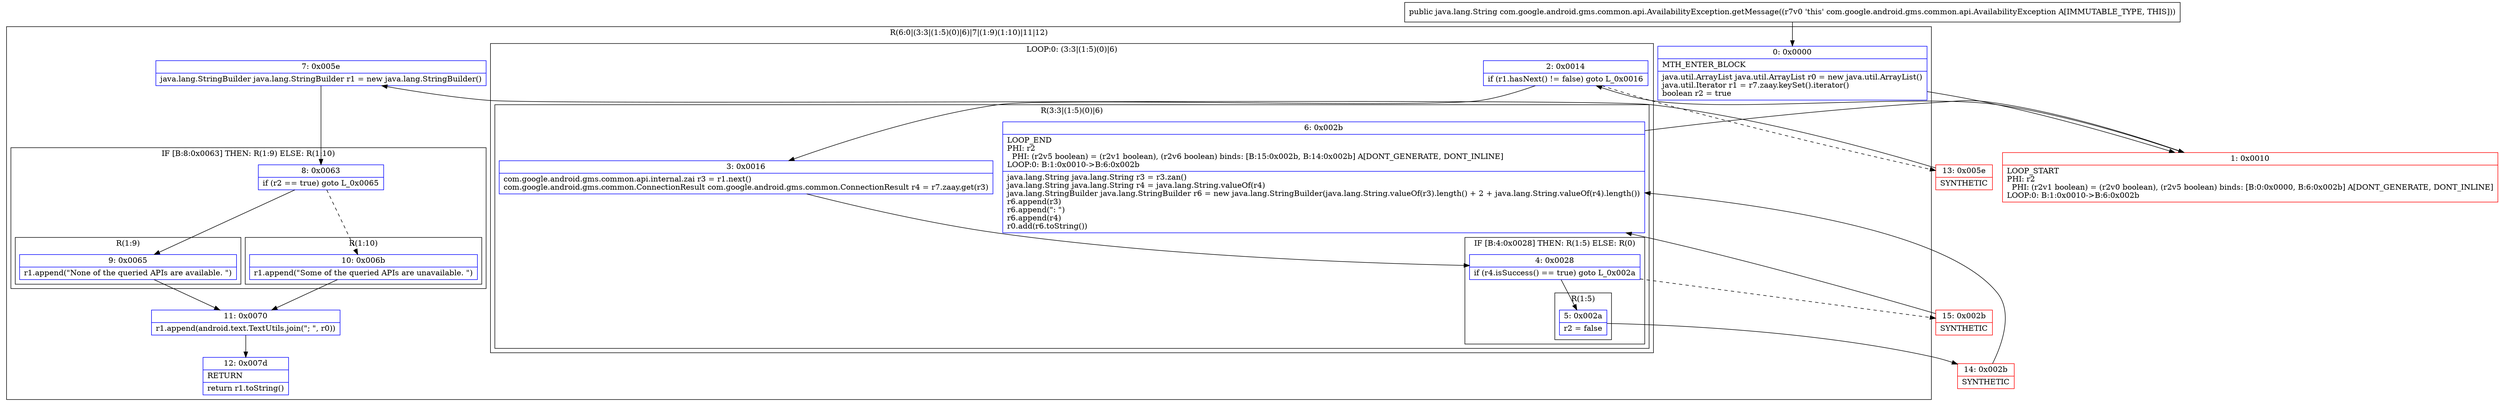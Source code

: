 digraph "CFG forcom.google.android.gms.common.api.AvailabilityException.getMessage()Ljava\/lang\/String;" {
subgraph cluster_Region_416395714 {
label = "R(6:0|(3:3|(1:5)(0)|6)|7|(1:9)(1:10)|11|12)";
node [shape=record,color=blue];
Node_0 [shape=record,label="{0\:\ 0x0000|MTH_ENTER_BLOCK\l|java.util.ArrayList java.util.ArrayList r0 = new java.util.ArrayList()\ljava.util.Iterator r1 = r7.zaay.keySet().iterator()\lboolean r2 = true\l}"];
subgraph cluster_LoopRegion_1766660648 {
label = "LOOP:0: (3:3|(1:5)(0)|6)";
node [shape=record,color=blue];
Node_2 [shape=record,label="{2\:\ 0x0014|if (r1.hasNext() != false) goto L_0x0016\l}"];
subgraph cluster_Region_1478033780 {
label = "R(3:3|(1:5)(0)|6)";
node [shape=record,color=blue];
Node_3 [shape=record,label="{3\:\ 0x0016|com.google.android.gms.common.api.internal.zai r3 = r1.next()\lcom.google.android.gms.common.ConnectionResult com.google.android.gms.common.ConnectionResult r4 = r7.zaay.get(r3)\l}"];
subgraph cluster_IfRegion_731976525 {
label = "IF [B:4:0x0028] THEN: R(1:5) ELSE: R(0)";
node [shape=record,color=blue];
Node_4 [shape=record,label="{4\:\ 0x0028|if (r4.isSuccess() == true) goto L_0x002a\l}"];
subgraph cluster_Region_536141492 {
label = "R(1:5)";
node [shape=record,color=blue];
Node_5 [shape=record,label="{5\:\ 0x002a|r2 = false\l}"];
}
subgraph cluster_Region_821802651 {
label = "R(0)";
node [shape=record,color=blue];
}
}
Node_6 [shape=record,label="{6\:\ 0x002b|LOOP_END\lPHI: r2 \l  PHI: (r2v5 boolean) = (r2v1 boolean), (r2v6 boolean) binds: [B:15:0x002b, B:14:0x002b] A[DONT_GENERATE, DONT_INLINE]\lLOOP:0: B:1:0x0010\-\>B:6:0x002b\l|java.lang.String java.lang.String r3 = r3.zan()\ljava.lang.String java.lang.String r4 = java.lang.String.valueOf(r4)\ljava.lang.StringBuilder java.lang.StringBuilder r6 = new java.lang.StringBuilder(java.lang.String.valueOf(r3).length() + 2 + java.lang.String.valueOf(r4).length())\lr6.append(r3)\lr6.append(\": \")\lr6.append(r4)\lr0.add(r6.toString())\l}"];
}
}
Node_7 [shape=record,label="{7\:\ 0x005e|java.lang.StringBuilder java.lang.StringBuilder r1 = new java.lang.StringBuilder()\l}"];
subgraph cluster_IfRegion_399581643 {
label = "IF [B:8:0x0063] THEN: R(1:9) ELSE: R(1:10)";
node [shape=record,color=blue];
Node_8 [shape=record,label="{8\:\ 0x0063|if (r2 == true) goto L_0x0065\l}"];
subgraph cluster_Region_35380562 {
label = "R(1:9)";
node [shape=record,color=blue];
Node_9 [shape=record,label="{9\:\ 0x0065|r1.append(\"None of the queried APIs are available. \")\l}"];
}
subgraph cluster_Region_303660740 {
label = "R(1:10)";
node [shape=record,color=blue];
Node_10 [shape=record,label="{10\:\ 0x006b|r1.append(\"Some of the queried APIs are unavailable. \")\l}"];
}
}
Node_11 [shape=record,label="{11\:\ 0x0070|r1.append(android.text.TextUtils.join(\"; \", r0))\l}"];
Node_12 [shape=record,label="{12\:\ 0x007d|RETURN\l|return r1.toString()\l}"];
}
Node_1 [shape=record,color=red,label="{1\:\ 0x0010|LOOP_START\lPHI: r2 \l  PHI: (r2v1 boolean) = (r2v0 boolean), (r2v5 boolean) binds: [B:0:0x0000, B:6:0x002b] A[DONT_GENERATE, DONT_INLINE]\lLOOP:0: B:1:0x0010\-\>B:6:0x002b\l}"];
Node_13 [shape=record,color=red,label="{13\:\ 0x005e|SYNTHETIC\l}"];
Node_14 [shape=record,color=red,label="{14\:\ 0x002b|SYNTHETIC\l}"];
Node_15 [shape=record,color=red,label="{15\:\ 0x002b|SYNTHETIC\l}"];
MethodNode[shape=record,label="{public java.lang.String com.google.android.gms.common.api.AvailabilityException.getMessage((r7v0 'this' com.google.android.gms.common.api.AvailabilityException A[IMMUTABLE_TYPE, THIS])) }"];
MethodNode -> Node_0;
Node_0 -> Node_1;
Node_2 -> Node_3;
Node_2 -> Node_13[style=dashed];
Node_3 -> Node_4;
Node_4 -> Node_5;
Node_4 -> Node_15[style=dashed];
Node_5 -> Node_14;
Node_6 -> Node_1;
Node_7 -> Node_8;
Node_8 -> Node_9;
Node_8 -> Node_10[style=dashed];
Node_9 -> Node_11;
Node_10 -> Node_11;
Node_11 -> Node_12;
Node_1 -> Node_2;
Node_13 -> Node_7;
Node_14 -> Node_6;
Node_15 -> Node_6;
}


